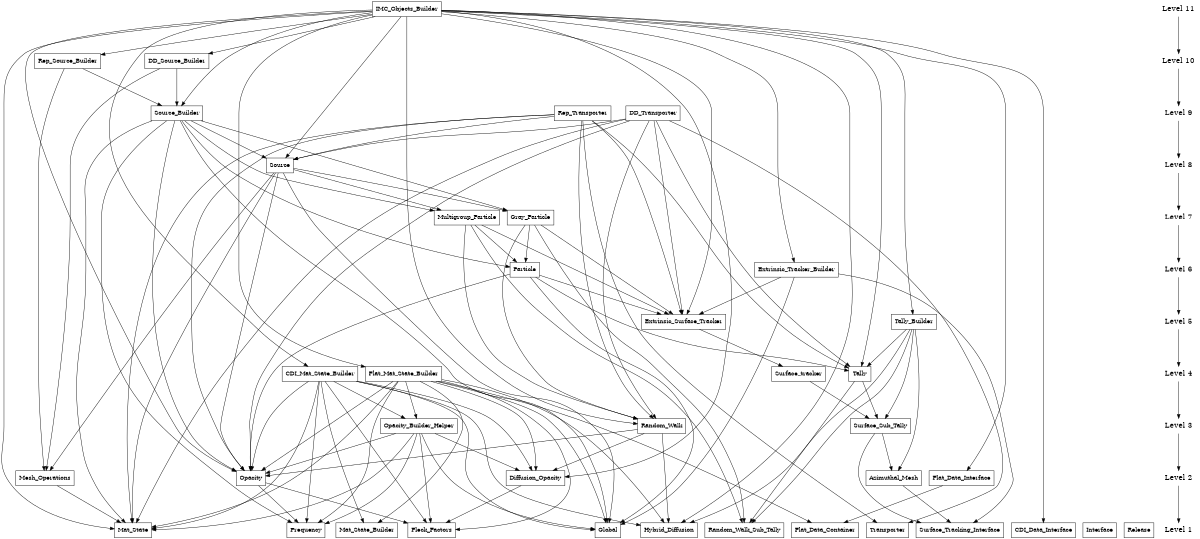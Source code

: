 digraph imc_package_level {
    /* graph attributes */
    center=1;
    size="8,14";
    ranksep=1.25;

    /* nodes */
    node0 [shape=box, label="Rep_Source_Builder"];
    node1 [shape=box, label="Tally_Builder"];
    node2 [shape=box, label="Frequency"];
    node3 [shape=box, label="Interface"];
    node4 [shape=box, label="CDI_Data_Interface"];
    node5 [shape=box, label="Surface_Sub_Tally"];
    node6 [shape=box, label="Gray_Particle"];
    node7 [shape=box, label="Random_Walk_Sub_Tally"];
    node8 [shape=box, label="Mat_State"];
    node9 [shape=box, label="Extrinsic_Surface_Tracker"];
    node10 [shape=box, label="IMC_Objects_Builder"];
    node11 [shape=box, label="Mat_State_Builder"];
    node12 [shape=box, label="DD_Transporter"];
    node13 [shape=box, label="Random_Walk"];
    node14 [shape=box, label="Flat_Mat_State_Builder"];
    node15 [shape=box, label="Diffusion_Opacity"];
    node16 [shape=box, label="Opacity"];
    node17 [shape=box, label="Mesh_Operations"];
    node18 [shape=box, label="Surface_Tracking_Interface"];
    node19 [shape=box, label="Opacity_Builder_Helper"];
    node20 [shape=box, label="Flat_Data_Container"];
    node21 [shape=box, label="Azimuthal_Mesh"];
    node22 [shape=box, label="Multigroup_Particle"];
    node23 [shape=box, label="Release"];
    node24 [shape=box, label="Hybrid_Diffusion"];
    node25 [shape=box, label="Source_Builder"];
    node26 [shape=box, label="Transporter"];
    node27 [shape=box, label="Flat_Data_Interface"];
    node28 [shape=box, label="DD_Source_Builder"];
    node29 [shape=box, label="Surface_tracker"];
    node30 [shape=box, label="Source"];
    node31 [shape=box, label="Tally"];
    node32 [shape=box, label="Extrinsic_Tracker_Builder"];
    node33 [shape=box, label="CDI_Mat_State_Builder"];
    node34 [shape=box, label="Rep_Transporter"];
    node35 [shape=box, label="Particle"];
    node36 [shape=box, label="Global"];
    node37 [shape=box, label="Fleck_Factors"];

    /* level dependencies */
    node0 -> { node25  node17 };
    node1 -> { node21  node5  node7  node24  node31 };
    node2 -> {};
    node3 -> {};
    node4 -> {};
    node5 -> { node21  node18  node21  node18 };
    node6 -> { node35  node13  node9  node7 };
    node7 -> {};
    node8 -> {};
    node9 -> { node29 };
    node10 -> { node8  node16  node15  node30  node25  node31  node13  node9  node33  node14  node4  node27  node0  node28  node1  node32  node24 };
    node11 -> {};
    node12 -> { node26  node16  node8  node30  node31  node13  node9  node9 };
    node13 -> { node16  node24  node15 };
    node14 -> { node11  node20  node8  node16  node15  node2  node24  node36  node19  node37 };
    node15 -> { node37 };
    node16 -> { node2  node37 };
    node17 -> { node8 };
    node18 -> {};
    node19 -> { node2  node16  node37  node15  node8  node36 };
    node20 -> {};
    node21 -> { node18 };
    node22 -> { node35  node13  node9  node7 };
    node23 -> {};
    node24 -> {};
    node25 -> { node35  node36  node30  node8  node16  node6  node22  node2 };
    node26 -> {};
    node27 -> { node20 };
    node28 -> { node25  node17 };
    node29 -> { node5 };
    node30 -> { node17  node36  node16  node8  node6  node22 };
    node31 -> { node7  node5 };
    node32 -> { node36  node9  node18 };
    node33 -> { node11  node2  node16  node8  node15  node24  node36  node19  node37 };
    node34 -> { node26  node16  node8  node30  node31  node13  node9  node9 };
    node35 -> { node16  node31  node9  node36  node16  node31  node9  node36 };
    node36 -> {};
    node37 -> {};

    /* Levels */
    l11 [shape=plaintext, label="Level 11", fontsize=18];
    l10 [shape=plaintext, label="Level 10", fontsize=18];
    l9 [shape=plaintext, label="Level 9", fontsize=18];
    l8 [shape=plaintext, label="Level 8", fontsize=18];
    l7 [shape=plaintext, label="Level 7", fontsize=18];
    l6 [shape=plaintext, label="Level 6", fontsize=18];
    l5 [shape=plaintext, label="Level 5", fontsize=18];
    l4 [shape=plaintext, label="Level 4", fontsize=18];
    l3 [shape=plaintext, label="Level 3", fontsize=18];
    l2 [shape=plaintext, label="Level 2", fontsize=18];
    l1 [shape=plaintext, label="Level 1", fontsize=18];

    l11 -> l10 -> l9 -> l8 -> l7 -> l6 -> l5 -> l4 -> l3 -> l2 -> l1

    {rank=same; l1 node2 node3 node4 node7 node8 node11 node18 node20 node23 node24 node26 node36 node37};
    {rank=same; l2 node15 node16 node17 node21 node27};
    {rank=same; l3 node5 node13 node19};
    {rank=same; l4 node14 node29 node31 node33};
    {rank=same; l5 node1 node9};
    {rank=same; l6 node32 node35};
    {rank=same; l7 node6 node22};
    {rank=same; l8 node30};
    {rank=same; l9 node12 node25 node34};
    {rank=same; l10 node0 node28};
    {rank=same; l11 node10};

}